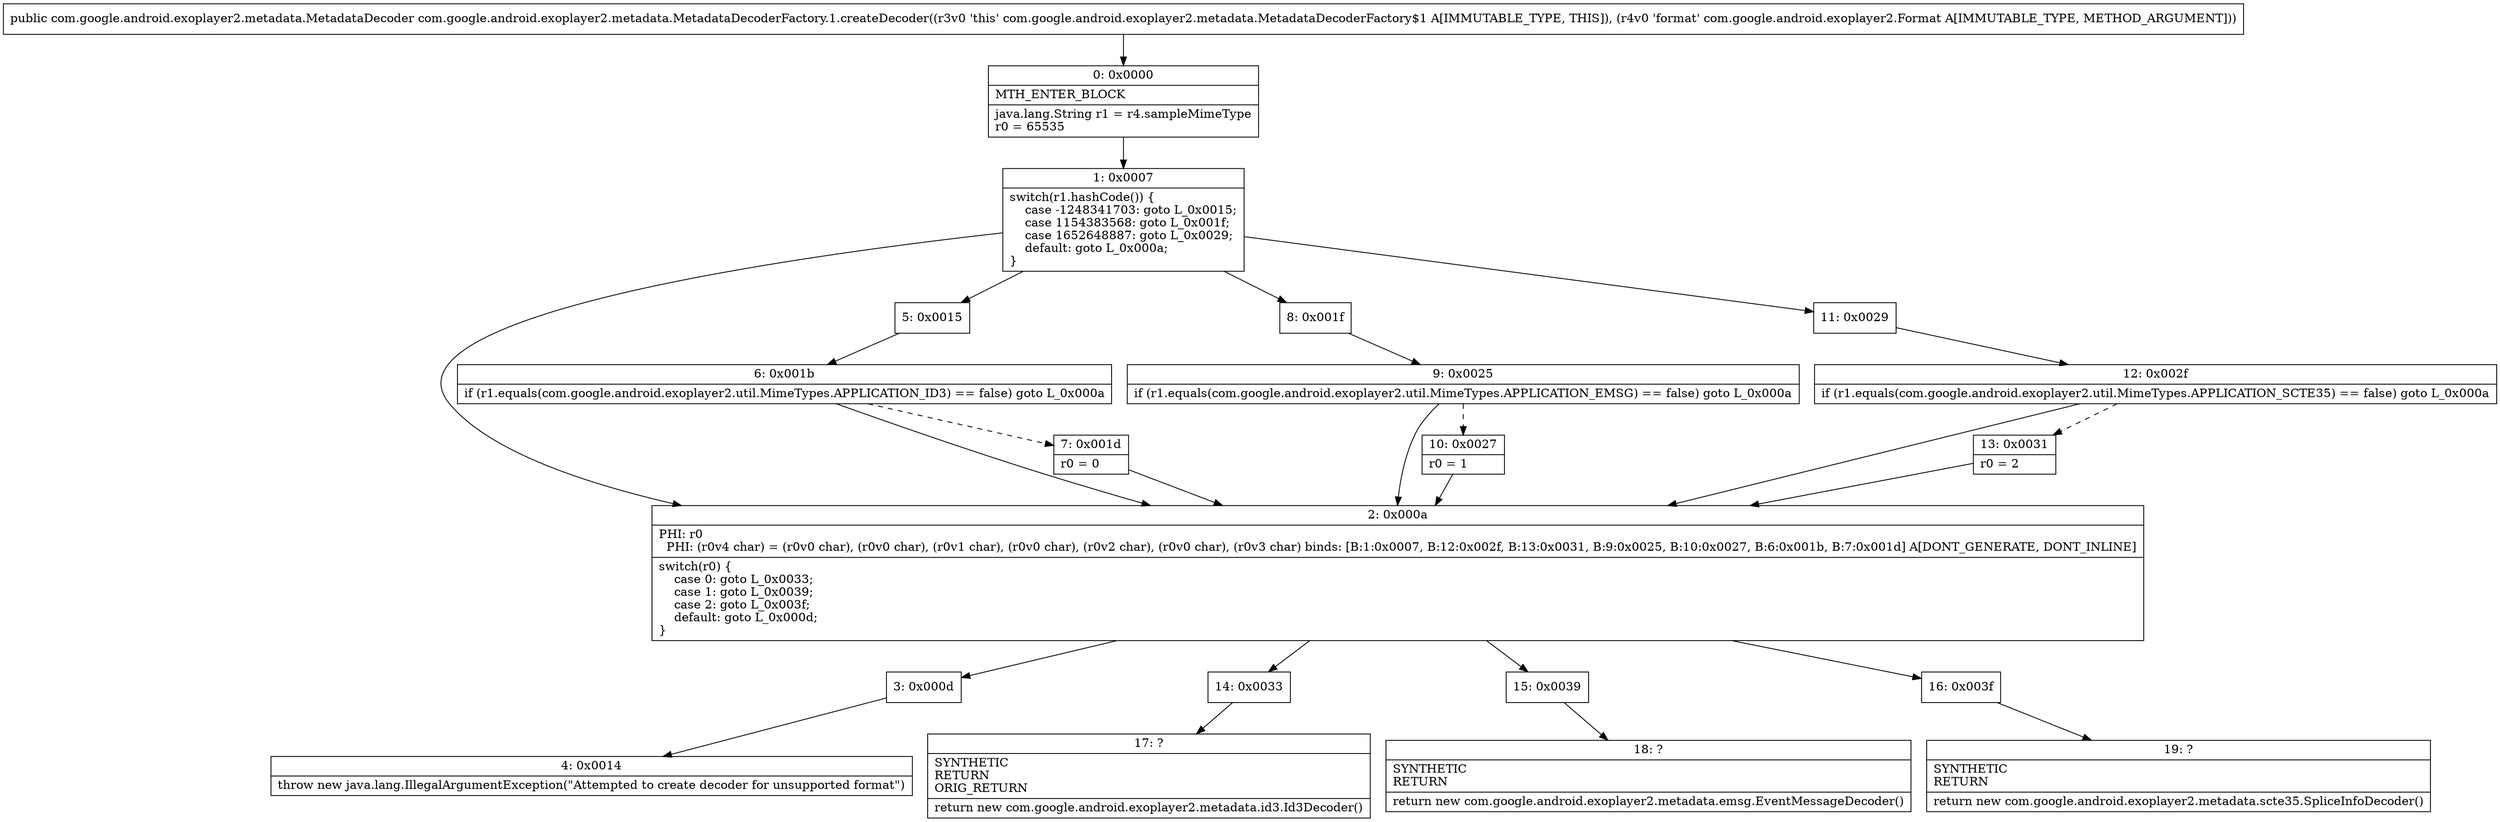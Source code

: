 digraph "CFG forcom.google.android.exoplayer2.metadata.MetadataDecoderFactory.1.createDecoder(Lcom\/google\/android\/exoplayer2\/Format;)Lcom\/google\/android\/exoplayer2\/metadata\/MetadataDecoder;" {
Node_0 [shape=record,label="{0\:\ 0x0000|MTH_ENTER_BLOCK\l|java.lang.String r1 = r4.sampleMimeType\lr0 = 65535\l}"];
Node_1 [shape=record,label="{1\:\ 0x0007|switch(r1.hashCode()) \{\l    case \-1248341703: goto L_0x0015;\l    case 1154383568: goto L_0x001f;\l    case 1652648887: goto L_0x0029;\l    default: goto L_0x000a;\l\}\l}"];
Node_2 [shape=record,label="{2\:\ 0x000a|PHI: r0 \l  PHI: (r0v4 char) = (r0v0 char), (r0v0 char), (r0v1 char), (r0v0 char), (r0v2 char), (r0v0 char), (r0v3 char) binds: [B:1:0x0007, B:12:0x002f, B:13:0x0031, B:9:0x0025, B:10:0x0027, B:6:0x001b, B:7:0x001d] A[DONT_GENERATE, DONT_INLINE]\l|switch(r0) \{\l    case 0: goto L_0x0033;\l    case 1: goto L_0x0039;\l    case 2: goto L_0x003f;\l    default: goto L_0x000d;\l\}\l}"];
Node_3 [shape=record,label="{3\:\ 0x000d}"];
Node_4 [shape=record,label="{4\:\ 0x0014|throw new java.lang.IllegalArgumentException(\"Attempted to create decoder for unsupported format\")\l}"];
Node_5 [shape=record,label="{5\:\ 0x0015}"];
Node_6 [shape=record,label="{6\:\ 0x001b|if (r1.equals(com.google.android.exoplayer2.util.MimeTypes.APPLICATION_ID3) == false) goto L_0x000a\l}"];
Node_7 [shape=record,label="{7\:\ 0x001d|r0 = 0\l}"];
Node_8 [shape=record,label="{8\:\ 0x001f}"];
Node_9 [shape=record,label="{9\:\ 0x0025|if (r1.equals(com.google.android.exoplayer2.util.MimeTypes.APPLICATION_EMSG) == false) goto L_0x000a\l}"];
Node_10 [shape=record,label="{10\:\ 0x0027|r0 = 1\l}"];
Node_11 [shape=record,label="{11\:\ 0x0029}"];
Node_12 [shape=record,label="{12\:\ 0x002f|if (r1.equals(com.google.android.exoplayer2.util.MimeTypes.APPLICATION_SCTE35) == false) goto L_0x000a\l}"];
Node_13 [shape=record,label="{13\:\ 0x0031|r0 = 2\l}"];
Node_14 [shape=record,label="{14\:\ 0x0033}"];
Node_15 [shape=record,label="{15\:\ 0x0039}"];
Node_16 [shape=record,label="{16\:\ 0x003f}"];
Node_17 [shape=record,label="{17\:\ ?|SYNTHETIC\lRETURN\lORIG_RETURN\l|return new com.google.android.exoplayer2.metadata.id3.Id3Decoder()\l}"];
Node_18 [shape=record,label="{18\:\ ?|SYNTHETIC\lRETURN\l|return new com.google.android.exoplayer2.metadata.emsg.EventMessageDecoder()\l}"];
Node_19 [shape=record,label="{19\:\ ?|SYNTHETIC\lRETURN\l|return new com.google.android.exoplayer2.metadata.scte35.SpliceInfoDecoder()\l}"];
MethodNode[shape=record,label="{public com.google.android.exoplayer2.metadata.MetadataDecoder com.google.android.exoplayer2.metadata.MetadataDecoderFactory.1.createDecoder((r3v0 'this' com.google.android.exoplayer2.metadata.MetadataDecoderFactory$1 A[IMMUTABLE_TYPE, THIS]), (r4v0 'format' com.google.android.exoplayer2.Format A[IMMUTABLE_TYPE, METHOD_ARGUMENT])) }"];
MethodNode -> Node_0;
Node_0 -> Node_1;
Node_1 -> Node_2;
Node_1 -> Node_5;
Node_1 -> Node_8;
Node_1 -> Node_11;
Node_2 -> Node_3;
Node_2 -> Node_14;
Node_2 -> Node_15;
Node_2 -> Node_16;
Node_3 -> Node_4;
Node_5 -> Node_6;
Node_6 -> Node_2;
Node_6 -> Node_7[style=dashed];
Node_7 -> Node_2;
Node_8 -> Node_9;
Node_9 -> Node_2;
Node_9 -> Node_10[style=dashed];
Node_10 -> Node_2;
Node_11 -> Node_12;
Node_12 -> Node_2;
Node_12 -> Node_13[style=dashed];
Node_13 -> Node_2;
Node_14 -> Node_17;
Node_15 -> Node_18;
Node_16 -> Node_19;
}

